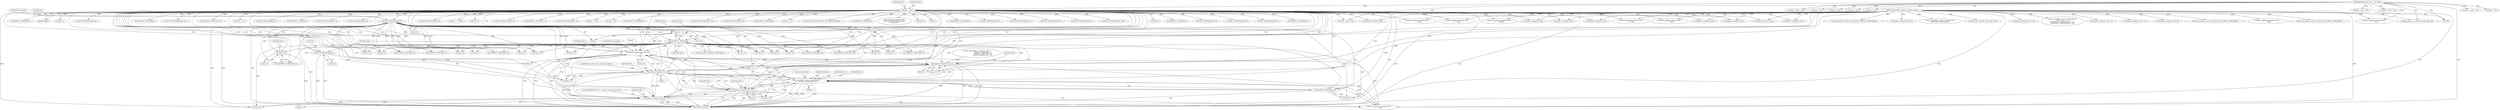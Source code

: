 digraph "0_tcpdump_13d52e9c0e7caf7e6325b0051bc90a49968be67f@pointer" {
"1002387" [label="(Call,tptr+2)"];
"1002169" [label="(Call,ND_TCHECK2(tptr[0], 2))"];
"1002392" [label="(Call,ND_TCHECK2(*tptr,8))"];
"1002405" [label="(Call,tptr +=8)"];
"1002396" [label="(Call,print_unknown_data(ndo, tptr, \"\n\t      \", 8))"];
"1002221" [label="(Call,ipaddr_string(ndo, tptr+4))"];
"1002316" [label="(Call,ipaddr_string(ndo, tptr+2))"];
"1002255" [label="(Call,as_printf(ndo, astostr, sizeof(astostr),\n\t\t\t    EXTRACT_32BITS(tptr+2)))"];
"1002237" [label="(Call,ipaddr_string(ndo, tptr+2))"];
"1002302" [label="(Call,ipaddr_string(ndo, tptr+2))"];
"1000126" [label="(MethodParameterIn,netdissect_options *ndo)"];
"1000142" [label="(Call,tptr = pptr)"];
"1000128" [label="(MethodParameterIn,const u_char *pptr)"];
"1002176" [label="(Call,EXTRACT_16BITS(tptr))"];
"1002260" [label="(Call,EXTRACT_32BITS(tptr+2))"];
"1002554" [label="(Call,ipaddr_string(ndo, tptr))"];
"1001641" [label="(Call,tptr = pptr + len)"];
"1002196" [label="(Call,tptr+2)"];
"1000598" [label="(Call,ipaddr_string(ndo, tptr))"];
"1002169" [label="(Call,ND_TCHECK2(tptr[0], 2))"];
"1002127" [label="(Call,print_unknown_data(ndo, tptr-3, \"\n\t    \", tlen))"];
"1000682" [label="(Call,print_unknown_data(ndo, tptr, \"\n\t    \", tlen))"];
"1002866" [label="(Call,EXTRACT_32BITS(tptr))"];
"1002274" [label="(Call,EXTRACT_32BITS(tptr+2))"];
"1000385" [label="(Call,ND_TCHECK2(tptr[0], len))"];
"1002266" [label="(Identifier,tptr)"];
"1002326" [label="(Call,tptr+6)"];
"1001633" [label="(Call,print_unknown_data(ndo, tptr, \"\n\t    \", tlen))"];
"1002653" [label="(Call,print_unknown_data(ndo, tptr,\"\n\t      \", length))"];
"1002139" [label="(Call,pptr + len)"];
"1002449" [label="(Call,EXTRACT_24BITS(tptr+2))"];
"1002603" [label="(Call,tptr += 3)"];
"1000567" [label="(Call,ipaddr_string(ndo, tptr))"];
"1002375" [label="(Call,EXTRACT_16BITS(tptr+4))"];
"1002216" [label="(Block,)"];
"1002389" [label="(Literal,2)"];
"1000486" [label="(Call,ND_TCHECK2(tptr[0], 4))"];
"1002401" [label="(ControlStructure,break;)"];
"1002137" [label="(Call,tptr = pptr + len)"];
"1002405" [label="(Call,tptr +=8)"];
"1002681" [label="(Call,as_printf(ndo, astostr, sizeof(astostr), EXTRACT_32BITS(tptr)))"];
"1000208" [label="(Call,pptr + len)"];
"1002400" [label="(Literal,8)"];
"1002223" [label="(Call,tptr+4)"];
"1002666" [label="(Call,ND_TCHECK2(tptr[0], 4))"];
"1002413" [label="(Call,ND_TCHECK2(tptr[0], 5))"];
"1002476" [label="(Call,ipaddr_string(ndo, tptr))"];
"1000126" [label="(MethodParameterIn,netdissect_options *ndo)"];
"1001665" [label="(Call,EXTRACT_16BITS(tptr))"];
"1002242" [label="(Call,EXTRACT_16BITS(tptr+6))"];
"1002254" [label="(Block,)"];
"1000456" [label="(Call,as_printf(ndo, astostr, sizeof(astostr), EXTRACT_32BITS(tptr)))"];
"1000445" [label="(Call,ND_TCHECK2(tptr[0], 8))"];
"1002658" [label="(Call,tptr += length)"];
"1002450" [label="(Call,tptr+2)"];
"1000587" [label="(Call,ND_TCHECK2(tptr[0], 4))"];
"1002599" [label="(Call,EXTRACT_16BITS(tptr+1))"];
"1002387" [label="(Call,tptr+2)"];
"1000321" [label="(Call,ND_TCHECK2(tptr[0], 4))"];
"1001115" [label="(Call,tptr += tlen)"];
"1002261" [label="(Call,tptr+2)"];
"1000542" [label="(Call,tptr +=4)"];
"1002686" [label="(Call,EXTRACT_32BITS(tptr))"];
"1002323" [label="(Identifier,bgp_extd_comm_ospf_rtype_values)"];
"1001091" [label="(Call,ND_TCHECK2(tptr[0], tlen))"];
"1002497" [label="(Call,ipaddr_string(ndo, tptr))"];
"1002588" [label="(Call,ND_TCHECK2(tptr[0], 3))"];
"1000461" [label="(Call,EXTRACT_32BITS(tptr))"];
"1002454" [label="(Call,tptr +=5)"];
"1002500" [label="(Call,ipaddr_string(ndo, tptr+4))"];
"1001658" [label="(Call,ND_TCHECK2(tptr[0], BGP_MP_NLRI_MINSIZE))"];
"1002927" [label="(Call,print_unknown_data(ndo, pptr, \"\n\t    \", len))"];
"1001110" [label="(Call,print_unknown_data(ndo, tptr, \"\n\t    \", tlen))"];
"1002222" [label="(Identifier,ndo)"];
"1002170" [label="(Call,tptr[0])"];
"1000622" [label="(Call,EXTRACT_16BITS(tptr))"];
"1002177" [label="(Identifier,tptr)"];
"1002258" [label="(Call,sizeof(astostr))"];
"1002297" [label="(Call,ND_PRINT((ndo, \"%s\", ipaddr_string(ndo, tptr+2))))"];
"1001711" [label="(Call,pptr + len)"];
"1002238" [label="(Identifier,ndo)"];
"1002257" [label="(Identifier,astostr)"];
"1000421" [label="(Call,as_printf(ndo, astostr, sizeof(astostr),\n\t\t\tEXTRACT_32BITS(tptr)))"];
"1000170" [label="(Call,tok2str(bgp_origin_values,\n\t\t\t\t\t\t\"Unknown Origin Typecode\",\n\t\t\t\t\t\ttptr[0]))"];
"1002818" [label="(Call,bgp_attr_print(ndo, atype, tptr, alen))"];
"1002600" [label="(Call,tptr+1)"];
"1002255" [label="(Call,as_printf(ndo, astostr, sizeof(astostr),\n\t\t\t    EXTRACT_32BITS(tptr+2)))"];
"1002316" [label="(Call,ipaddr_string(ndo, tptr+2))"];
"1002570" [label="(Call,print_unknown_data(ndo, tptr, \"\n\t      \", tlen))"];
"1002218" [label="(Call,tptr+4)"];
"1000428" [label="(Call,ipaddr_string(ndo, tptr + 4))"];
"1000130" [label="(Block,)"];
"1000493" [label="(Call,EXTRACT_32BITS(tptr))"];
"1002523" [label="(Call,ND_TCHECK2(tptr[0], 8))"];
"1002937" [label="(MethodReturn,RET)"];
"1000258" [label="(Call,as_printf(ndo, astostr, sizeof(astostr),\n\t\t\t\tas_size == 2 ?\n\t\t\t\tEXTRACT_16BITS(&tptr[2 + i]) :\n\t\t\t\tEXTRACT_32BITS(&tptr[2 + i])))"];
"1002465" [label="(Call,ND_TCHECK2(tptr[0], 8))"];
"1002367" [label="(Call,tptr+2)"];
"1002174" [label="(Call,extd_comm=EXTRACT_16BITS(tptr))"];
"1002388" [label="(Identifier,tptr)"];
"1002302" [label="(Call,ipaddr_string(ndo, tptr+2))"];
"1002217" [label="(Call,EXTRACT_32BITS(tptr+4))"];
"1002244" [label="(Identifier,tptr)"];
"1001643" [label="(Call,pptr + len)"];
"1000347" [label="(Call,ND_TCHECK2(tptr[0], 4))"];
"1000143" [label="(Identifier,tptr)"];
"1002239" [label="(Call,tptr+2)"];
"1000146" [label="(Identifier,tlen)"];
"1002165" [label="(Identifier,tlen)"];
"1000663" [label="(Call,ND_TCHECK2(tptr[0], tlen))"];
"1000408" [label="(Call,ipaddr_string(ndo, tptr + 2))"];
"1002507" [label="(Call,ND_TCHECK2(tptr[0], 4))"];
"1002237" [label="(Call,ipaddr_string(ndo, tptr+2))"];
"1001187" [label="(Call,pptr + len)"];
"1002343" [label="(Call,tptr+6)"];
"1002304" [label="(Call,tptr+2)"];
"1002256" [label="(Identifier,ndo)"];
"1002264" [label="(Call,EXTRACT_16BITS(tptr+6))"];
"1002175" [label="(Identifier,extd_comm)"];
"1000142" [label="(Call,tptr = pptr)"];
"1002176" [label="(Call,EXTRACT_16BITS(tptr))"];
"1002407" [label="(Literal,8)"];
"1002908" [label="(Call,print_unknown_data(ndo, pptr, \"\n\t    \", len))"];
"1002109" [label="(Call,tptr-3)"];
"1002212" [label="(Call,EXTRACT_16BITS(tptr+2))"];
"1002372" [label="(Call,tptr+3)"];
"1000426" [label="(Call,EXTRACT_32BITS(tptr))"];
"1000463" [label="(Call,ipaddr_string(ndo, tptr + 4))"];
"1000615" [label="(Call,ND_TCHECK2(tptr[0], 3))"];
"1002236" [label="(Block,)"];
"1002243" [label="(Call,tptr+6)"];
"1002486" [label="(Call,ND_TCHECK2(tptr[0], 8))"];
"1002397" [label="(Identifier,ndo)"];
"1002318" [label="(Call,tptr+2)"];
"1002317" [label="(Identifier,ndo)"];
"1002303" [label="(Identifier,ndo)"];
"1002543" [label="(Call,ND_TCHECK2(tptr[0], 8))"];
"1002479" [label="(Call,ipaddr_string(ndo, tptr+4))"];
"1000406" [label="(Call,EXTRACT_16BITS(tptr))"];
"1002399" [label="(Literal,\"\n\t      \")"];
"1000128" [label="(MethodParameterIn,const u_char *pptr)"];
"1000206" [label="(Call,tptr < pptr + len)"];
"1000401" [label="(Call,as_printf(ndo, astostr, sizeof(astostr), EXTRACT_16BITS(tptr)))"];
"1002349" [label="(Call,tptr+6)"];
"1002392" [label="(Call,ND_TCHECK2(*tptr,8))"];
"1002386" [label="(Call,EXTRACT_16BITS(tptr+2))"];
"1002300" [label="(Block,)"];
"1002167" [label="(Block,)"];
"1002206" [label="(Call,ND_PRINT((ndo, \": %u:%u (= %s)\",\n                               EXTRACT_16BITS(tptr+2),\n                               EXTRACT_32BITS(tptr+4),\n                               ipaddr_string(ndo, tptr+4))))"];
"1002398" [label="(Identifier,tptr)"];
"1002315" [label="(Block,)"];
"1000357" [label="(Call,EXTRACT_32BITS(tptr))"];
"1000144" [label="(Identifier,pptr)"];
"1002202" [label="(Block,)"];
"1002173" [label="(Literal,2)"];
"1000200" [label="(Call,bgp_attr_get_as_size(ndo, atype, pptr, len))"];
"1002333" [label="(Call,tptr+7)"];
"1002260" [label="(Call,EXTRACT_32BITS(tptr+2))"];
"1002396" [label="(Call,print_unknown_data(ndo, tptr, \"\n\t      \", 8))"];
"1002265" [label="(Call,tptr+6)"];
"1002421" [label="(Call,tptr+1)"];
"1002395" [label="(Literal,8)"];
"1002275" [label="(Call,tptr+2)"];
"1000331" [label="(Call,ipaddr_string(ndo, tptr))"];
"1002517" [label="(Call,ipaddr_string(ndo, tptr))"];
"1001185" [label="(Call,tptr < pptr + len)"];
"1002221" [label="(Call,ipaddr_string(ndo, tptr+4))"];
"1002393" [label="(Call,*tptr)"];
"1001709" [label="(Call,tptr < pptr + len)"];
"1000557" [label="(Call,ND_TCHECK2(tptr[0], 4))"];
"1002376" [label="(Call,tptr+4)"];
"1002406" [label="(Identifier,tptr)"];
"1002213" [label="(Call,tptr+2)"];
"1002534" [label="(Call,ipaddr_string(ndo, tptr))"];
"1002387" -> "1002386"  [label="AST: "];
"1002387" -> "1002389"  [label="CFG: "];
"1002388" -> "1002387"  [label="AST: "];
"1002389" -> "1002387"  [label="AST: "];
"1002386" -> "1002387"  [label="CFG: "];
"1002387" -> "1002937"  [label="DDG: "];
"1002169" -> "1002387"  [label="DDG: "];
"1000142" -> "1002387"  [label="DDG: "];
"1002176" -> "1002387"  [label="DDG: "];
"1002169" -> "1002167"  [label="AST: "];
"1002169" -> "1002173"  [label="CFG: "];
"1002170" -> "1002169"  [label="AST: "];
"1002173" -> "1002169"  [label="AST: "];
"1002175" -> "1002169"  [label="CFG: "];
"1002169" -> "1002937"  [label="DDG: "];
"1002169" -> "1002937"  [label="DDG: "];
"1002392" -> "1002169"  [label="DDG: "];
"1002405" -> "1002169"  [label="DDG: "];
"1000142" -> "1002169"  [label="DDG: "];
"1002169" -> "1002176"  [label="DDG: "];
"1002169" -> "1002196"  [label="DDG: "];
"1002169" -> "1002212"  [label="DDG: "];
"1002169" -> "1002213"  [label="DDG: "];
"1002169" -> "1002217"  [label="DDG: "];
"1002169" -> "1002218"  [label="DDG: "];
"1002169" -> "1002221"  [label="DDG: "];
"1002169" -> "1002223"  [label="DDG: "];
"1002169" -> "1002237"  [label="DDG: "];
"1002169" -> "1002239"  [label="DDG: "];
"1002169" -> "1002242"  [label="DDG: "];
"1002169" -> "1002243"  [label="DDG: "];
"1002169" -> "1002260"  [label="DDG: "];
"1002169" -> "1002261"  [label="DDG: "];
"1002169" -> "1002264"  [label="DDG: "];
"1002169" -> "1002265"  [label="DDG: "];
"1002169" -> "1002274"  [label="DDG: "];
"1002169" -> "1002275"  [label="DDG: "];
"1002169" -> "1002302"  [label="DDG: "];
"1002169" -> "1002304"  [label="DDG: "];
"1002169" -> "1002316"  [label="DDG: "];
"1002169" -> "1002318"  [label="DDG: "];
"1002169" -> "1002326"  [label="DDG: "];
"1002169" -> "1002333"  [label="DDG: "];
"1002169" -> "1002343"  [label="DDG: "];
"1002169" -> "1002349"  [label="DDG: "];
"1002169" -> "1002367"  [label="DDG: "];
"1002169" -> "1002372"  [label="DDG: "];
"1002169" -> "1002375"  [label="DDG: "];
"1002169" -> "1002376"  [label="DDG: "];
"1002169" -> "1002386"  [label="DDG: "];
"1002169" -> "1002392"  [label="DDG: "];
"1002169" -> "1002396"  [label="DDG: "];
"1002169" -> "1002405"  [label="DDG: "];
"1002392" -> "1002202"  [label="AST: "];
"1002392" -> "1002395"  [label="CFG: "];
"1002393" -> "1002392"  [label="AST: "];
"1002395" -> "1002392"  [label="AST: "];
"1002397" -> "1002392"  [label="CFG: "];
"1002392" -> "1002937"  [label="DDG: "];
"1002392" -> "1002937"  [label="DDG: "];
"1002405" -> "1002167"  [label="AST: "];
"1002405" -> "1002407"  [label="CFG: "];
"1002406" -> "1002405"  [label="AST: "];
"1002407" -> "1002405"  [label="AST: "];
"1002165" -> "1002405"  [label="CFG: "];
"1002405" -> "1002937"  [label="DDG: "];
"1002405" -> "1002176"  [label="DDG: "];
"1002396" -> "1002405"  [label="DDG: "];
"1000142" -> "1002405"  [label="DDG: "];
"1002176" -> "1002405"  [label="DDG: "];
"1002396" -> "1002202"  [label="AST: "];
"1002396" -> "1002400"  [label="CFG: "];
"1002397" -> "1002396"  [label="AST: "];
"1002398" -> "1002396"  [label="AST: "];
"1002399" -> "1002396"  [label="AST: "];
"1002400" -> "1002396"  [label="AST: "];
"1002401" -> "1002396"  [label="CFG: "];
"1002396" -> "1002937"  [label="DDG: "];
"1002396" -> "1002937"  [label="DDG: "];
"1002396" -> "1002937"  [label="DDG: "];
"1002396" -> "1002221"  [label="DDG: "];
"1002396" -> "1002237"  [label="DDG: "];
"1002396" -> "1002255"  [label="DDG: "];
"1002396" -> "1002302"  [label="DDG: "];
"1002396" -> "1002316"  [label="DDG: "];
"1002221" -> "1002396"  [label="DDG: "];
"1002316" -> "1002396"  [label="DDG: "];
"1002255" -> "1002396"  [label="DDG: "];
"1002237" -> "1002396"  [label="DDG: "];
"1002302" -> "1002396"  [label="DDG: "];
"1000126" -> "1002396"  [label="DDG: "];
"1000142" -> "1002396"  [label="DDG: "];
"1002176" -> "1002396"  [label="DDG: "];
"1002396" -> "1002927"  [label="DDG: "];
"1002221" -> "1002216"  [label="AST: "];
"1002221" -> "1002223"  [label="CFG: "];
"1002222" -> "1002221"  [label="AST: "];
"1002223" -> "1002221"  [label="AST: "];
"1002206" -> "1002221"  [label="CFG: "];
"1002221" -> "1002937"  [label="DDG: "];
"1002221" -> "1002937"  [label="DDG: "];
"1002221" -> "1002937"  [label="DDG: "];
"1002316" -> "1002221"  [label="DDG: "];
"1002255" -> "1002221"  [label="DDG: "];
"1002237" -> "1002221"  [label="DDG: "];
"1002302" -> "1002221"  [label="DDG: "];
"1000126" -> "1002221"  [label="DDG: "];
"1000142" -> "1002221"  [label="DDG: "];
"1002176" -> "1002221"  [label="DDG: "];
"1002221" -> "1002237"  [label="DDG: "];
"1002221" -> "1002255"  [label="DDG: "];
"1002221" -> "1002302"  [label="DDG: "];
"1002221" -> "1002316"  [label="DDG: "];
"1002221" -> "1002927"  [label="DDG: "];
"1002316" -> "1002315"  [label="AST: "];
"1002316" -> "1002318"  [label="CFG: "];
"1002317" -> "1002316"  [label="AST: "];
"1002318" -> "1002316"  [label="AST: "];
"1002323" -> "1002316"  [label="CFG: "];
"1002316" -> "1002937"  [label="DDG: "];
"1002316" -> "1002937"  [label="DDG: "];
"1002316" -> "1002937"  [label="DDG: "];
"1002316" -> "1002237"  [label="DDG: "];
"1002316" -> "1002255"  [label="DDG: "];
"1002316" -> "1002302"  [label="DDG: "];
"1002255" -> "1002316"  [label="DDG: "];
"1002237" -> "1002316"  [label="DDG: "];
"1002302" -> "1002316"  [label="DDG: "];
"1000126" -> "1002316"  [label="DDG: "];
"1000142" -> "1002316"  [label="DDG: "];
"1002176" -> "1002316"  [label="DDG: "];
"1002316" -> "1002927"  [label="DDG: "];
"1002255" -> "1002254"  [label="AST: "];
"1002255" -> "1002260"  [label="CFG: "];
"1002256" -> "1002255"  [label="AST: "];
"1002257" -> "1002255"  [label="AST: "];
"1002258" -> "1002255"  [label="AST: "];
"1002260" -> "1002255"  [label="AST: "];
"1002266" -> "1002255"  [label="CFG: "];
"1002255" -> "1002937"  [label="DDG: "];
"1002255" -> "1002937"  [label="DDG: "];
"1002255" -> "1002937"  [label="DDG: "];
"1002255" -> "1002937"  [label="DDG: "];
"1002255" -> "1002237"  [label="DDG: "];
"1002237" -> "1002255"  [label="DDG: "];
"1002302" -> "1002255"  [label="DDG: "];
"1000126" -> "1002255"  [label="DDG: "];
"1002260" -> "1002255"  [label="DDG: "];
"1002255" -> "1002302"  [label="DDG: "];
"1002255" -> "1002927"  [label="DDG: "];
"1002237" -> "1002236"  [label="AST: "];
"1002237" -> "1002239"  [label="CFG: "];
"1002238" -> "1002237"  [label="AST: "];
"1002239" -> "1002237"  [label="AST: "];
"1002244" -> "1002237"  [label="CFG: "];
"1002237" -> "1002937"  [label="DDG: "];
"1002237" -> "1002937"  [label="DDG: "];
"1002237" -> "1002937"  [label="DDG: "];
"1002302" -> "1002237"  [label="DDG: "];
"1000126" -> "1002237"  [label="DDG: "];
"1000142" -> "1002237"  [label="DDG: "];
"1002176" -> "1002237"  [label="DDG: "];
"1002237" -> "1002302"  [label="DDG: "];
"1002237" -> "1002927"  [label="DDG: "];
"1002302" -> "1002300"  [label="AST: "];
"1002302" -> "1002304"  [label="CFG: "];
"1002303" -> "1002302"  [label="AST: "];
"1002304" -> "1002302"  [label="AST: "];
"1002297" -> "1002302"  [label="CFG: "];
"1002302" -> "1002937"  [label="DDG: "];
"1002302" -> "1002937"  [label="DDG: "];
"1002302" -> "1002937"  [label="DDG: "];
"1000126" -> "1002302"  [label="DDG: "];
"1000142" -> "1002302"  [label="DDG: "];
"1002176" -> "1002302"  [label="DDG: "];
"1002302" -> "1002927"  [label="DDG: "];
"1000126" -> "1000125"  [label="AST: "];
"1000126" -> "1002937"  [label="DDG: "];
"1000126" -> "1000200"  [label="DDG: "];
"1000126" -> "1000258"  [label="DDG: "];
"1000126" -> "1000331"  [label="DDG: "];
"1000126" -> "1000401"  [label="DDG: "];
"1000126" -> "1000408"  [label="DDG: "];
"1000126" -> "1000421"  [label="DDG: "];
"1000126" -> "1000428"  [label="DDG: "];
"1000126" -> "1000456"  [label="DDG: "];
"1000126" -> "1000463"  [label="DDG: "];
"1000126" -> "1000567"  [label="DDG: "];
"1000126" -> "1000598"  [label="DDG: "];
"1000126" -> "1000682"  [label="DDG: "];
"1000126" -> "1001110"  [label="DDG: "];
"1000126" -> "1001633"  [label="DDG: "];
"1000126" -> "1002127"  [label="DDG: "];
"1000126" -> "1002476"  [label="DDG: "];
"1000126" -> "1002479"  [label="DDG: "];
"1000126" -> "1002497"  [label="DDG: "];
"1000126" -> "1002500"  [label="DDG: "];
"1000126" -> "1002517"  [label="DDG: "];
"1000126" -> "1002534"  [label="DDG: "];
"1000126" -> "1002554"  [label="DDG: "];
"1000126" -> "1002570"  [label="DDG: "];
"1000126" -> "1002653"  [label="DDG: "];
"1000126" -> "1002681"  [label="DDG: "];
"1000126" -> "1002818"  [label="DDG: "];
"1000126" -> "1002908"  [label="DDG: "];
"1000126" -> "1002927"  [label="DDG: "];
"1000142" -> "1000130"  [label="AST: "];
"1000142" -> "1000144"  [label="CFG: "];
"1000143" -> "1000142"  [label="AST: "];
"1000144" -> "1000142"  [label="AST: "];
"1000146" -> "1000142"  [label="CFG: "];
"1000142" -> "1002937"  [label="DDG: "];
"1000142" -> "1002937"  [label="DDG: "];
"1000128" -> "1000142"  [label="DDG: "];
"1000142" -> "1000170"  [label="DDG: "];
"1000142" -> "1000206"  [label="DDG: "];
"1000142" -> "1000321"  [label="DDG: "];
"1000142" -> "1000331"  [label="DDG: "];
"1000142" -> "1000347"  [label="DDG: "];
"1000142" -> "1000357"  [label="DDG: "];
"1000142" -> "1000385"  [label="DDG: "];
"1000142" -> "1000406"  [label="DDG: "];
"1000142" -> "1000426"  [label="DDG: "];
"1000142" -> "1000445"  [label="DDG: "];
"1000142" -> "1000461"  [label="DDG: "];
"1000142" -> "1000486"  [label="DDG: "];
"1000142" -> "1000493"  [label="DDG: "];
"1000142" -> "1000542"  [label="DDG: "];
"1000142" -> "1000557"  [label="DDG: "];
"1000142" -> "1000567"  [label="DDG: "];
"1000142" -> "1000587"  [label="DDG: "];
"1000142" -> "1000598"  [label="DDG: "];
"1000142" -> "1000615"  [label="DDG: "];
"1000142" -> "1000622"  [label="DDG: "];
"1000142" -> "1000663"  [label="DDG: "];
"1000142" -> "1000682"  [label="DDG: "];
"1000142" -> "1001091"  [label="DDG: "];
"1000142" -> "1001110"  [label="DDG: "];
"1000142" -> "1001115"  [label="DDG: "];
"1000142" -> "1001633"  [label="DDG: "];
"1000142" -> "1001658"  [label="DDG: "];
"1000142" -> "1001665"  [label="DDG: "];
"1000142" -> "1002109"  [label="DDG: "];
"1000142" -> "1002176"  [label="DDG: "];
"1000142" -> "1002212"  [label="DDG: "];
"1000142" -> "1002213"  [label="DDG: "];
"1000142" -> "1002217"  [label="DDG: "];
"1000142" -> "1002218"  [label="DDG: "];
"1000142" -> "1002223"  [label="DDG: "];
"1000142" -> "1002239"  [label="DDG: "];
"1000142" -> "1002242"  [label="DDG: "];
"1000142" -> "1002243"  [label="DDG: "];
"1000142" -> "1002260"  [label="DDG: "];
"1000142" -> "1002261"  [label="DDG: "];
"1000142" -> "1002264"  [label="DDG: "];
"1000142" -> "1002265"  [label="DDG: "];
"1000142" -> "1002274"  [label="DDG: "];
"1000142" -> "1002275"  [label="DDG: "];
"1000142" -> "1002304"  [label="DDG: "];
"1000142" -> "1002318"  [label="DDG: "];
"1000142" -> "1002326"  [label="DDG: "];
"1000142" -> "1002333"  [label="DDG: "];
"1000142" -> "1002343"  [label="DDG: "];
"1000142" -> "1002349"  [label="DDG: "];
"1000142" -> "1002367"  [label="DDG: "];
"1000142" -> "1002372"  [label="DDG: "];
"1000142" -> "1002375"  [label="DDG: "];
"1000142" -> "1002376"  [label="DDG: "];
"1000142" -> "1002386"  [label="DDG: "];
"1000142" -> "1002413"  [label="DDG: "];
"1000142" -> "1002421"  [label="DDG: "];
"1000142" -> "1002449"  [label="DDG: "];
"1000142" -> "1002450"  [label="DDG: "];
"1000142" -> "1002454"  [label="DDG: "];
"1000142" -> "1002465"  [label="DDG: "];
"1000142" -> "1002476"  [label="DDG: "];
"1000142" -> "1002486"  [label="DDG: "];
"1000142" -> "1002497"  [label="DDG: "];
"1000142" -> "1002507"  [label="DDG: "];
"1000142" -> "1002517"  [label="DDG: "];
"1000142" -> "1002523"  [label="DDG: "];
"1000142" -> "1002534"  [label="DDG: "];
"1000142" -> "1002543"  [label="DDG: "];
"1000142" -> "1002554"  [label="DDG: "];
"1000142" -> "1002570"  [label="DDG: "];
"1000142" -> "1002588"  [label="DDG: "];
"1000142" -> "1002599"  [label="DDG: "];
"1000142" -> "1002600"  [label="DDG: "];
"1000142" -> "1002603"  [label="DDG: "];
"1000142" -> "1002653"  [label="DDG: "];
"1000142" -> "1002658"  [label="DDG: "];
"1000142" -> "1002666"  [label="DDG: "];
"1000142" -> "1002686"  [label="DDG: "];
"1000142" -> "1002866"  [label="DDG: "];
"1000128" -> "1000125"  [label="AST: "];
"1000128" -> "1002937"  [label="DDG: "];
"1000128" -> "1000200"  [label="DDG: "];
"1000128" -> "1000206"  [label="DDG: "];
"1000128" -> "1000208"  [label="DDG: "];
"1000128" -> "1001185"  [label="DDG: "];
"1000128" -> "1001187"  [label="DDG: "];
"1000128" -> "1001641"  [label="DDG: "];
"1000128" -> "1001643"  [label="DDG: "];
"1000128" -> "1001709"  [label="DDG: "];
"1000128" -> "1001711"  [label="DDG: "];
"1000128" -> "1002137"  [label="DDG: "];
"1000128" -> "1002139"  [label="DDG: "];
"1000128" -> "1002908"  [label="DDG: "];
"1000128" -> "1002927"  [label="DDG: "];
"1002176" -> "1002174"  [label="AST: "];
"1002176" -> "1002177"  [label="CFG: "];
"1002177" -> "1002176"  [label="AST: "];
"1002174" -> "1002176"  [label="CFG: "];
"1002176" -> "1002174"  [label="DDG: "];
"1002176" -> "1002196"  [label="DDG: "];
"1002176" -> "1002212"  [label="DDG: "];
"1002176" -> "1002213"  [label="DDG: "];
"1002176" -> "1002217"  [label="DDG: "];
"1002176" -> "1002218"  [label="DDG: "];
"1002176" -> "1002223"  [label="DDG: "];
"1002176" -> "1002239"  [label="DDG: "];
"1002176" -> "1002242"  [label="DDG: "];
"1002176" -> "1002243"  [label="DDG: "];
"1002176" -> "1002260"  [label="DDG: "];
"1002176" -> "1002261"  [label="DDG: "];
"1002176" -> "1002264"  [label="DDG: "];
"1002176" -> "1002265"  [label="DDG: "];
"1002176" -> "1002274"  [label="DDG: "];
"1002176" -> "1002275"  [label="DDG: "];
"1002176" -> "1002304"  [label="DDG: "];
"1002176" -> "1002318"  [label="DDG: "];
"1002176" -> "1002326"  [label="DDG: "];
"1002176" -> "1002333"  [label="DDG: "];
"1002176" -> "1002343"  [label="DDG: "];
"1002176" -> "1002349"  [label="DDG: "];
"1002176" -> "1002367"  [label="DDG: "];
"1002176" -> "1002372"  [label="DDG: "];
"1002176" -> "1002375"  [label="DDG: "];
"1002176" -> "1002376"  [label="DDG: "];
"1002176" -> "1002386"  [label="DDG: "];
"1002260" -> "1002261"  [label="CFG: "];
"1002261" -> "1002260"  [label="AST: "];
"1002260" -> "1002937"  [label="DDG: "];
}
